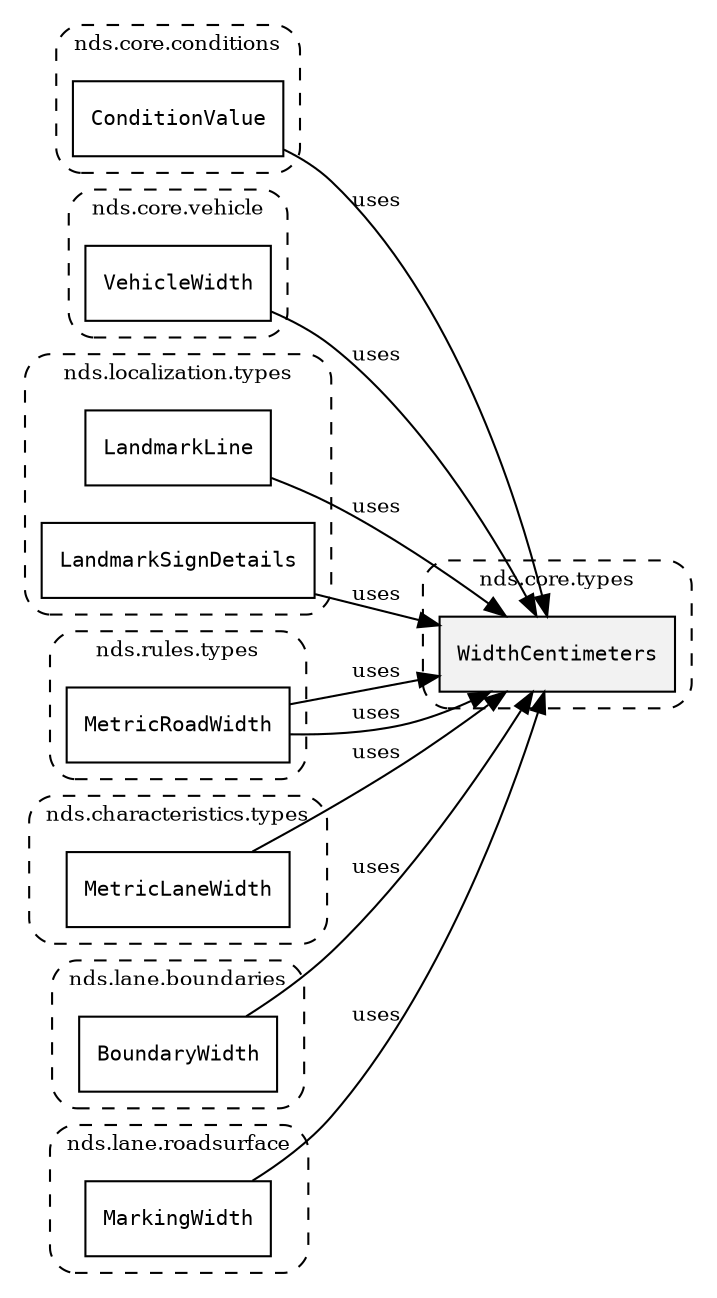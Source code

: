 /**
 * This dot file creates symbol collaboration diagram for WidthCentimeters.
 */
digraph ZSERIO
{
    node [shape=box, fontsize=10];
    rankdir="LR";
    fontsize=10;
    tooltip="WidthCentimeters collaboration diagram";

    subgraph "cluster_nds.core.types"
    {
        style="dashed, rounded";
        label="nds.core.types";
        tooltip="Package nds.core.types";
        href="../../../content/packages/nds.core.types.html#Package-nds-core-types";
        target="_parent";

        "WidthCentimeters" [style="filled", fillcolor="#0000000D", target="_parent", label=<<font face="monospace"><table align="center" border="0" cellspacing="0" cellpadding="0"><tr><td href="../../../content/packages/nds.core.types.html#Subtype-WidthCentimeters" title="Subtype defined in nds.core.types">WidthCentimeters</td></tr></table></font>>];
    }

    subgraph "cluster_nds.core.conditions"
    {
        style="dashed, rounded";
        label="nds.core.conditions";
        tooltip="Package nds.core.conditions";
        href="../../../content/packages/nds.core.conditions.html#Package-nds-core-conditions";
        target="_parent";

        "ConditionValue" [target="_parent", label=<<font face="monospace"><table align="center" border="0" cellspacing="0" cellpadding="0"><tr><td href="../../../content/packages/nds.core.conditions.html#Choice-ConditionValue" title="Choice defined in nds.core.conditions">ConditionValue</td></tr></table></font>>];
    }

    subgraph "cluster_nds.core.vehicle"
    {
        style="dashed, rounded";
        label="nds.core.vehicle";
        tooltip="Package nds.core.vehicle";
        href="../../../content/packages/nds.core.vehicle.html#Package-nds-core-vehicle";
        target="_parent";

        "VehicleWidth" [target="_parent", label=<<font face="monospace"><table align="center" border="0" cellspacing="0" cellpadding="0"><tr><td href="../../../content/packages/nds.core.vehicle.html#Subtype-VehicleWidth" title="Subtype defined in nds.core.vehicle">VehicleWidth</td></tr></table></font>>];
    }

    subgraph "cluster_nds.localization.types"
    {
        style="dashed, rounded";
        label="nds.localization.types";
        tooltip="Package nds.localization.types";
        href="../../../content/packages/nds.localization.types.html#Package-nds-localization-types";
        target="_parent";

        "LandmarkLine" [target="_parent", label=<<font face="monospace"><table align="center" border="0" cellspacing="0" cellpadding="0"><tr><td href="../../../content/packages/nds.localization.types.html#Structure-LandmarkLine" title="Structure defined in nds.localization.types">LandmarkLine</td></tr></table></font>>];
        "LandmarkSignDetails" [target="_parent", label=<<font face="monospace"><table align="center" border="0" cellspacing="0" cellpadding="0"><tr><td href="../../../content/packages/nds.localization.types.html#Structure-LandmarkSignDetails" title="Structure defined in nds.localization.types">LandmarkSignDetails</td></tr></table></font>>];
    }

    subgraph "cluster_nds.rules.types"
    {
        style="dashed, rounded";
        label="nds.rules.types";
        tooltip="Package nds.rules.types";
        href="../../../content/packages/nds.rules.types.html#Package-nds-rules-types";
        target="_parent";

        "MetricRoadWidth" [target="_parent", label=<<font face="monospace"><table align="center" border="0" cellspacing="0" cellpadding="0"><tr><td href="../../../content/packages/nds.rules.types.html#Subtype-MetricRoadWidth" title="Subtype defined in nds.rules.types">MetricRoadWidth</td></tr></table></font>>];
    }

    subgraph "cluster_nds.characteristics.types"
    {
        style="dashed, rounded";
        label="nds.characteristics.types";
        tooltip="Package nds.characteristics.types";
        href="../../../content/packages/nds.characteristics.types.html#Package-nds-characteristics-types";
        target="_parent";

        "MetricRoadWidth" [target="_parent", label=<<font face="monospace"><table align="center" border="0" cellspacing="0" cellpadding="0"><tr><td href="../../../content/packages/nds.characteristics.types.html#Subtype-MetricRoadWidth" title="Subtype defined in nds.characteristics.types">MetricRoadWidth</td></tr></table></font>>];
        "MetricLaneWidth" [target="_parent", label=<<font face="monospace"><table align="center" border="0" cellspacing="0" cellpadding="0"><tr><td href="../../../content/packages/nds.characteristics.types.html#Subtype-MetricLaneWidth" title="Subtype defined in nds.characteristics.types">MetricLaneWidth</td></tr></table></font>>];
    }

    subgraph "cluster_nds.lane.boundaries"
    {
        style="dashed, rounded";
        label="nds.lane.boundaries";
        tooltip="Package nds.lane.boundaries";
        href="../../../content/packages/nds.lane.boundaries.html#Package-nds-lane-boundaries";
        target="_parent";

        "BoundaryWidth" [target="_parent", label=<<font face="monospace"><table align="center" border="0" cellspacing="0" cellpadding="0"><tr><td href="../../../content/packages/nds.lane.boundaries.html#Subtype-BoundaryWidth" title="Subtype defined in nds.lane.boundaries">BoundaryWidth</td></tr></table></font>>];
    }

    subgraph "cluster_nds.lane.roadsurface"
    {
        style="dashed, rounded";
        label="nds.lane.roadsurface";
        tooltip="Package nds.lane.roadsurface";
        href="../../../content/packages/nds.lane.roadsurface.html#Package-nds-lane-roadsurface";
        target="_parent";

        "MarkingWidth" [target="_parent", label=<<font face="monospace"><table align="center" border="0" cellspacing="0" cellpadding="0"><tr><td href="../../../content/packages/nds.lane.roadsurface.html#Subtype-MarkingWidth" title="Subtype defined in nds.lane.roadsurface">MarkingWidth</td></tr></table></font>>];
    }

    "ConditionValue" -> "WidthCentimeters" [label="uses", fontsize=10];
    "VehicleWidth" -> "WidthCentimeters" [label="uses", fontsize=10];
    "LandmarkLine" -> "WidthCentimeters" [label="uses", fontsize=10];
    "LandmarkSignDetails" -> "WidthCentimeters" [label="uses", fontsize=10];
    "MetricRoadWidth" -> "WidthCentimeters" [label="uses", fontsize=10];
    "MetricRoadWidth" -> "WidthCentimeters" [label="uses", fontsize=10];
    "MetricLaneWidth" -> "WidthCentimeters" [label="uses", fontsize=10];
    "BoundaryWidth" -> "WidthCentimeters" [label="uses", fontsize=10];
    "MarkingWidth" -> "WidthCentimeters" [label="uses", fontsize=10];
}
